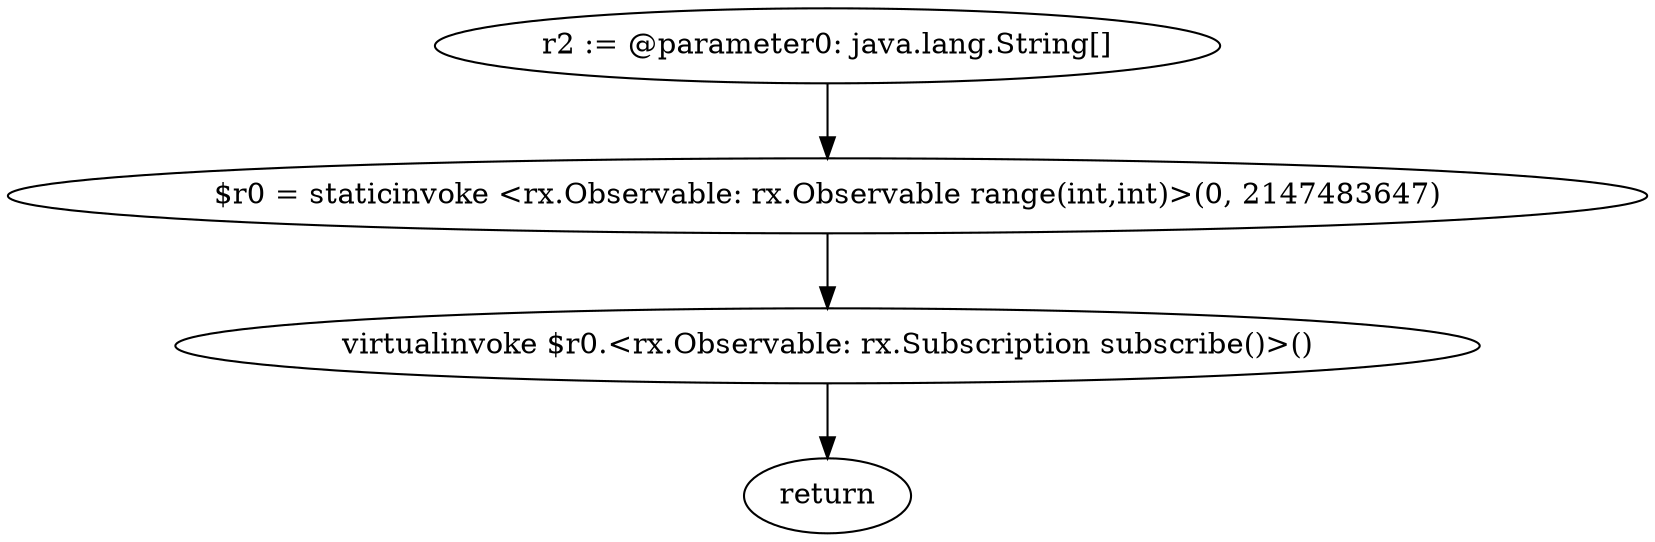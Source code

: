 digraph "unitGraph" {
    "r2 := @parameter0: java.lang.String[]"
    "$r0 = staticinvoke <rx.Observable: rx.Observable range(int,int)>(0, 2147483647)"
    "virtualinvoke $r0.<rx.Observable: rx.Subscription subscribe()>()"
    "return"
    "r2 := @parameter0: java.lang.String[]"->"$r0 = staticinvoke <rx.Observable: rx.Observable range(int,int)>(0, 2147483647)";
    "$r0 = staticinvoke <rx.Observable: rx.Observable range(int,int)>(0, 2147483647)"->"virtualinvoke $r0.<rx.Observable: rx.Subscription subscribe()>()";
    "virtualinvoke $r0.<rx.Observable: rx.Subscription subscribe()>()"->"return";
}
